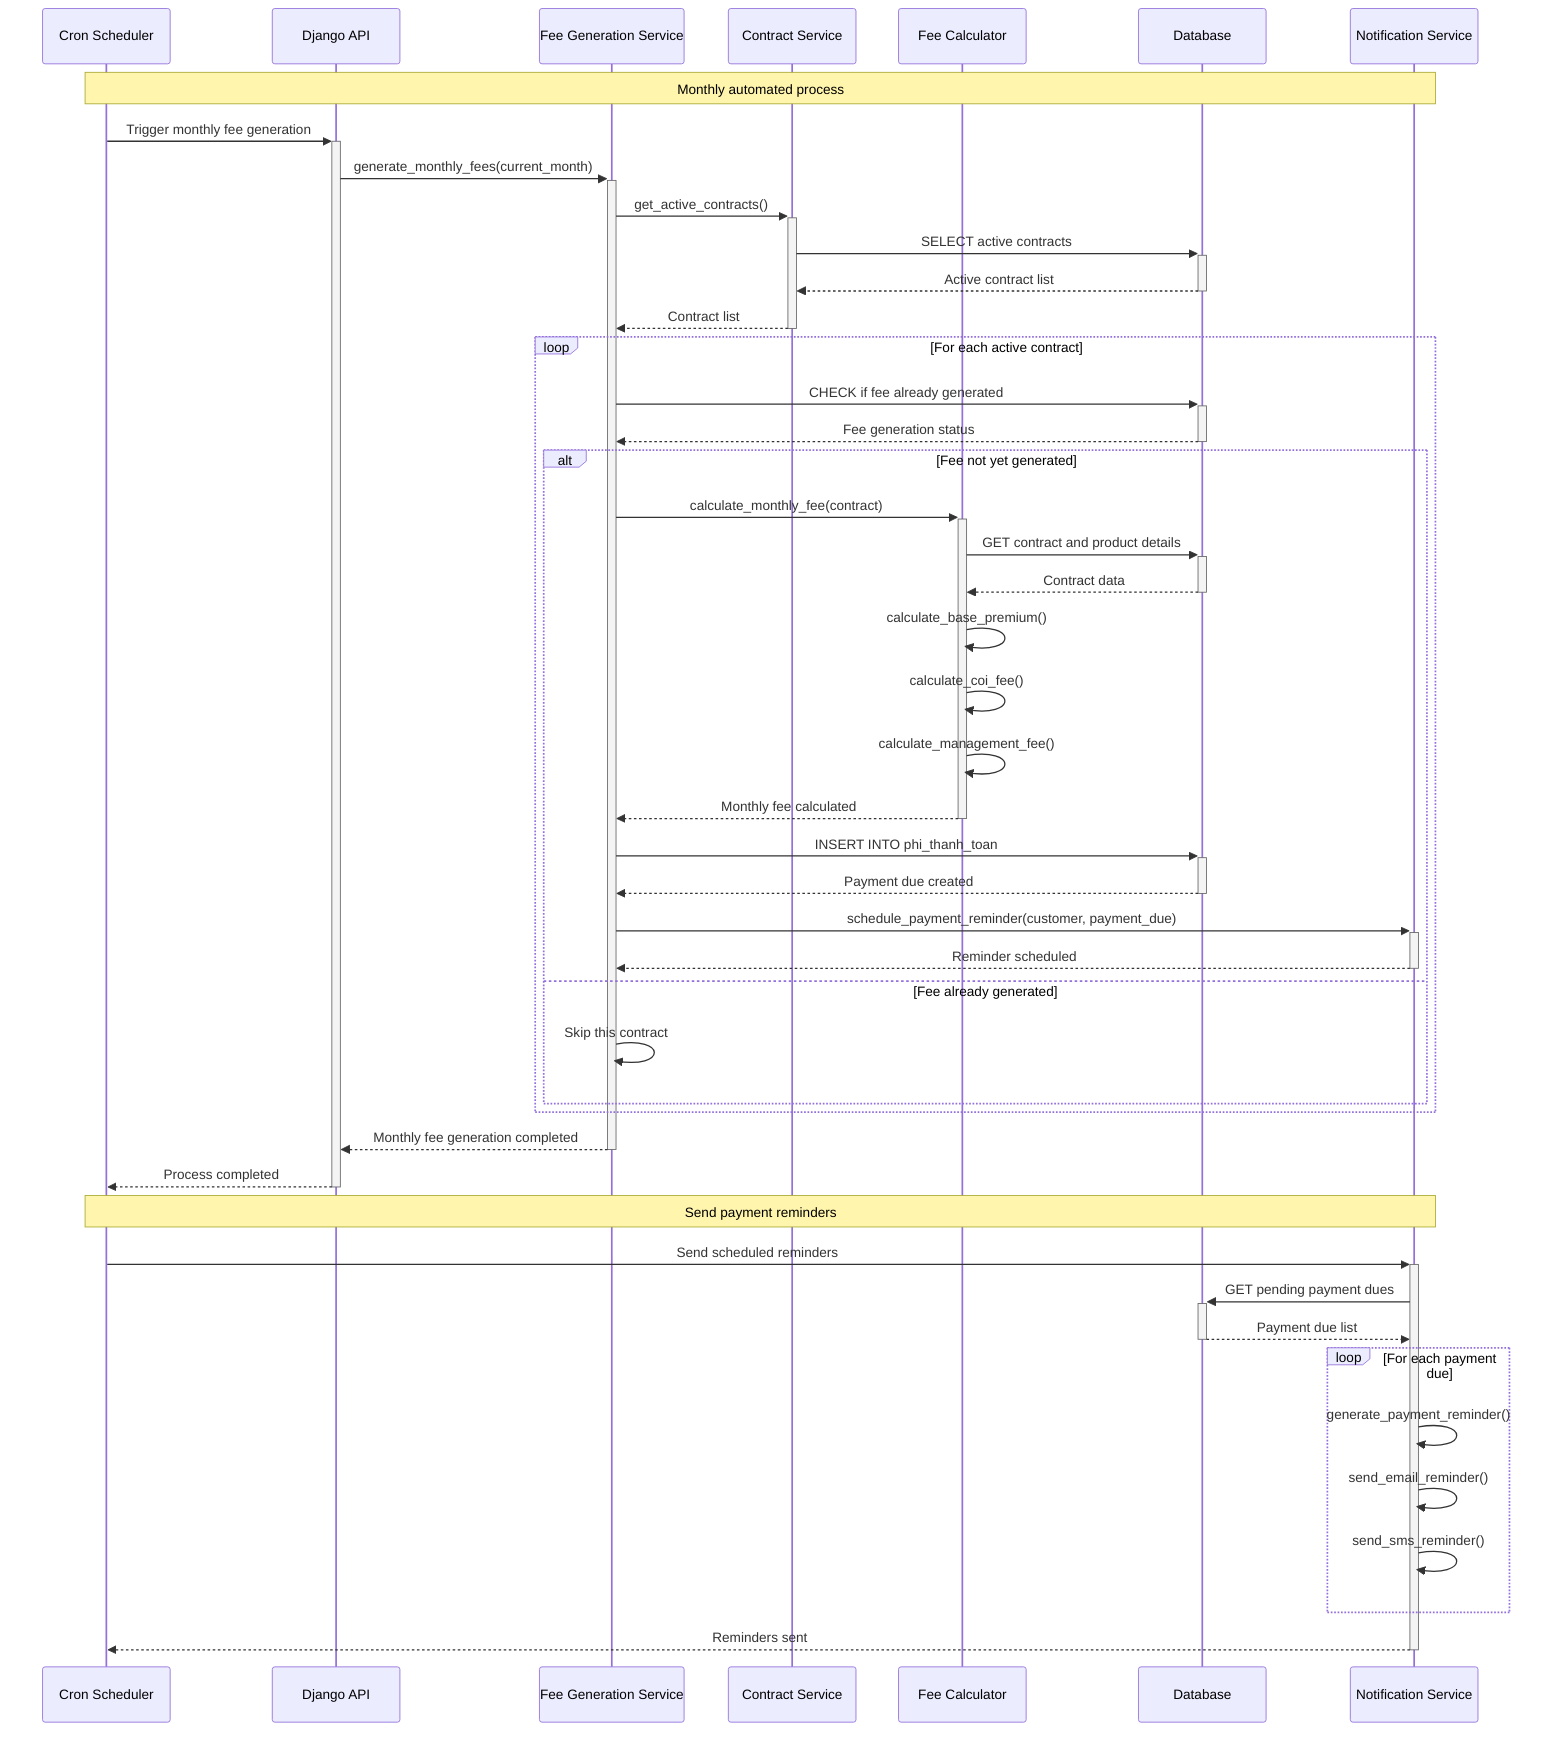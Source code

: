 sequenceDiagram
    participant Scheduler as Cron Scheduler
    participant API as Django API
    participant FeeGenerationService as Fee Generation Service
    participant ContractService as Contract Service
    participant FeeCalculator as Fee Calculator
    participant DB as Database
    participant NotificationService as Notification Service

    Note over Scheduler,NotificationService: Monthly automated process

    Scheduler->>+API: Trigger monthly fee generation
    API->>+FeeGenerationService: generate_monthly_fees(current_month)
    
    FeeGenerationService->>+ContractService: get_active_contracts()
    ContractService->>+DB: SELECT active contracts
    DB-->>-ContractService: Active contract list
    ContractService-->>-FeeGenerationService: Contract list
    
    loop For each active contract
        FeeGenerationService->>+DB: CHECK if fee already generated
        DB-->>-FeeGenerationService: Fee generation status
        
        alt Fee not yet generated
            FeeGenerationService->>+FeeCalculator: calculate_monthly_fee(contract)
            
            FeeCalculator->>+DB: GET contract and product details
            DB-->>-FeeCalculator: Contract data
            
            FeeCalculator->>FeeCalculator: calculate_base_premium()
            FeeCalculator->>FeeCalculator: calculate_coi_fee()
            FeeCalculator->>FeeCalculator: calculate_management_fee()
            FeeCalculator-->>-FeeGenerationService: Monthly fee calculated
            
            FeeGenerationService->>+DB: INSERT INTO phi_thanh_toan
            DB-->>-FeeGenerationService: Payment due created
            
            FeeGenerationService->>+NotificationService: schedule_payment_reminder(customer, payment_due)
            NotificationService-->>-FeeGenerationService: Reminder scheduled
            
        else Fee already generated
            FeeGenerationService->>FeeGenerationService: Skip this contract
        end
    end
    
    FeeGenerationService-->>-API: Monthly fee generation completed
    API-->>-Scheduler: Process completed

    Note over Scheduler,NotificationService: Send payment reminders

    Scheduler->>+NotificationService: Send scheduled reminders
    NotificationService->>+DB: GET pending payment dues
    DB-->>-NotificationService: Payment due list
    
    loop For each payment due
        NotificationService->>NotificationService: generate_payment_reminder()
        NotificationService->>NotificationService: send_email_reminder()
        NotificationService->>NotificationService: send_sms_reminder()
    end
    
    NotificationService-->>-Scheduler: Reminders sent